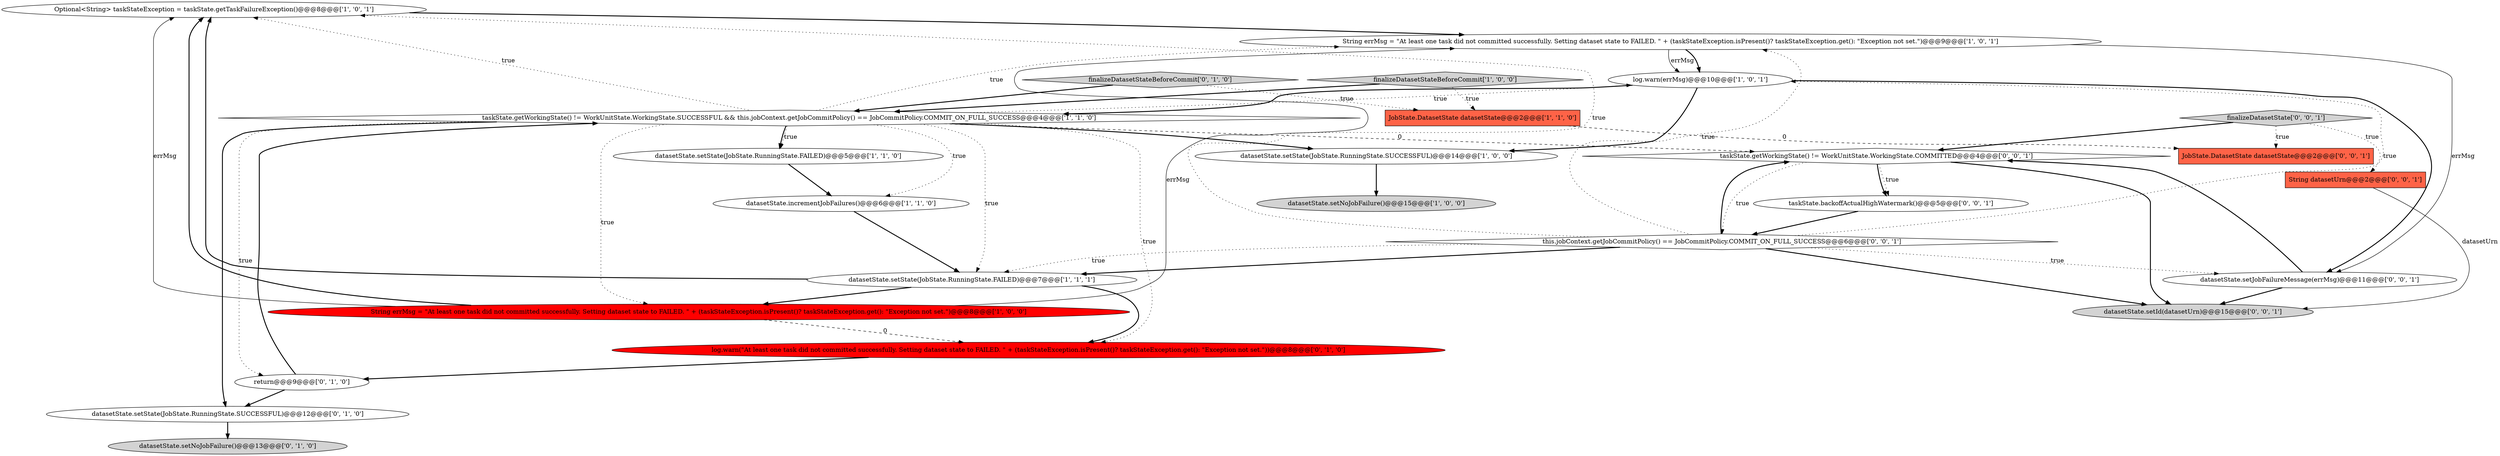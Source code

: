 digraph {
3 [style = filled, label = "Optional<String> taskStateException = taskState.getTaskFailureException()@@@8@@@['1', '0', '1']", fillcolor = white, shape = ellipse image = "AAA0AAABBB1BBB"];
18 [style = filled, label = "finalizeDatasetState['0', '0', '1']", fillcolor = lightgray, shape = diamond image = "AAA0AAABBB3BBB"];
10 [style = filled, label = "datasetState.setState(JobState.RunningState.FAILED)@@@5@@@['1', '1', '0']", fillcolor = white, shape = ellipse image = "AAA0AAABBB1BBB"];
24 [style = filled, label = "taskState.backoffActualHighWatermark()@@@5@@@['0', '0', '1']", fillcolor = white, shape = ellipse image = "AAA0AAABBB3BBB"];
8 [style = filled, label = "String errMsg = \"At least one task did not committed successfully. Setting dataset state to FAILED. \" + (taskStateException.isPresent()? taskStateException.get(): \"Exception not set.\")@@@8@@@['1', '0', '0']", fillcolor = red, shape = ellipse image = "AAA1AAABBB1BBB"];
14 [style = filled, label = "log.warn(\"At least one task did not committed successfully. Setting dataset state to FAILED. \" + (taskStateException.isPresent()? taskStateException.get(): \"Exception not set.\"))@@@8@@@['0', '1', '0']", fillcolor = red, shape = ellipse image = "AAA1AAABBB2BBB"];
9 [style = filled, label = "datasetState.setNoJobFailure()@@@15@@@['1', '0', '0']", fillcolor = lightgray, shape = ellipse image = "AAA0AAABBB1BBB"];
1 [style = filled, label = "datasetState.incrementJobFailures()@@@6@@@['1', '1', '0']", fillcolor = white, shape = ellipse image = "AAA0AAABBB1BBB"];
13 [style = filled, label = "datasetState.setState(JobState.RunningState.SUCCESSFUL)@@@12@@@['0', '1', '0']", fillcolor = white, shape = ellipse image = "AAA0AAABBB2BBB"];
5 [style = filled, label = "datasetState.setState(JobState.RunningState.SUCCESSFUL)@@@14@@@['1', '0', '0']", fillcolor = white, shape = ellipse image = "AAA0AAABBB1BBB"];
12 [style = filled, label = "return@@@9@@@['0', '1', '0']", fillcolor = white, shape = ellipse image = "AAA0AAABBB2BBB"];
11 [style = filled, label = "JobState.DatasetState datasetState@@@2@@@['1', '1', '0']", fillcolor = tomato, shape = box image = "AAA0AAABBB1BBB"];
0 [style = filled, label = "taskState.getWorkingState() != WorkUnitState.WorkingState.SUCCESSFUL && this.jobContext.getJobCommitPolicy() == JobCommitPolicy.COMMIT_ON_FULL_SUCCESS@@@4@@@['1', '1', '0']", fillcolor = white, shape = diamond image = "AAA0AAABBB1BBB"];
7 [style = filled, label = "String errMsg = \"At least one task did not committed successfully. Setting dataset state to FAILED. \" + (taskStateException.isPresent()? taskStateException.get(): \"Exception not set.\")@@@9@@@['1', '0', '1']", fillcolor = white, shape = ellipse image = "AAA0AAABBB1BBB"];
20 [style = filled, label = "String datasetUrn@@@2@@@['0', '0', '1']", fillcolor = tomato, shape = box image = "AAA0AAABBB3BBB"];
15 [style = filled, label = "datasetState.setNoJobFailure()@@@13@@@['0', '1', '0']", fillcolor = lightgray, shape = ellipse image = "AAA0AAABBB2BBB"];
4 [style = filled, label = "log.warn(errMsg)@@@10@@@['1', '0', '1']", fillcolor = white, shape = ellipse image = "AAA0AAABBB1BBB"];
6 [style = filled, label = "finalizeDatasetStateBeforeCommit['1', '0', '0']", fillcolor = lightgray, shape = diamond image = "AAA0AAABBB1BBB"];
16 [style = filled, label = "finalizeDatasetStateBeforeCommit['0', '1', '0']", fillcolor = lightgray, shape = diamond image = "AAA0AAABBB2BBB"];
22 [style = filled, label = "datasetState.setJobFailureMessage(errMsg)@@@11@@@['0', '0', '1']", fillcolor = white, shape = ellipse image = "AAA0AAABBB3BBB"];
23 [style = filled, label = "JobState.DatasetState datasetState@@@2@@@['0', '0', '1']", fillcolor = tomato, shape = box image = "AAA0AAABBB3BBB"];
21 [style = filled, label = "this.jobContext.getJobCommitPolicy() == JobCommitPolicy.COMMIT_ON_FULL_SUCCESS@@@6@@@['0', '0', '1']", fillcolor = white, shape = diamond image = "AAA0AAABBB3BBB"];
19 [style = filled, label = "datasetState.setId(datasetUrn)@@@15@@@['0', '0', '1']", fillcolor = lightgray, shape = ellipse image = "AAA0AAABBB3BBB"];
2 [style = filled, label = "datasetState.setState(JobState.RunningState.FAILED)@@@7@@@['1', '1', '1']", fillcolor = white, shape = ellipse image = "AAA0AAABBB1BBB"];
17 [style = filled, label = "taskState.getWorkingState() != WorkUnitState.WorkingState.COMMITTED@@@4@@@['0', '0', '1']", fillcolor = white, shape = diamond image = "AAA0AAABBB3BBB"];
0->12 [style = dotted, label="true"];
16->0 [style = bold, label=""];
8->3 [style = solid, label="errMsg"];
0->13 [style = bold, label=""];
5->9 [style = bold, label=""];
21->19 [style = bold, label=""];
22->19 [style = bold, label=""];
0->10 [style = dotted, label="true"];
7->22 [style = solid, label="errMsg"];
2->3 [style = bold, label=""];
0->4 [style = dotted, label="true"];
8->3 [style = bold, label=""];
8->7 [style = solid, label="errMsg"];
18->17 [style = bold, label=""];
21->2 [style = dotted, label="true"];
21->22 [style = dotted, label="true"];
11->23 [style = dashed, label="0"];
7->4 [style = solid, label="errMsg"];
6->0 [style = bold, label=""];
7->4 [style = bold, label=""];
18->20 [style = dotted, label="true"];
8->14 [style = dashed, label="0"];
12->0 [style = bold, label=""];
21->4 [style = dotted, label="true"];
0->17 [style = dashed, label="0"];
17->19 [style = bold, label=""];
4->0 [style = bold, label=""];
21->2 [style = bold, label=""];
0->8 [style = dotted, label="true"];
12->13 [style = bold, label=""];
0->10 [style = bold, label=""];
17->24 [style = bold, label=""];
20->19 [style = solid, label="datasetUrn"];
3->7 [style = bold, label=""];
24->21 [style = bold, label=""];
14->12 [style = bold, label=""];
2->14 [style = bold, label=""];
0->1 [style = dotted, label="true"];
21->7 [style = dotted, label="true"];
21->3 [style = dotted, label="true"];
22->17 [style = bold, label=""];
0->14 [style = dotted, label="true"];
1->2 [style = bold, label=""];
13->15 [style = bold, label=""];
0->3 [style = dotted, label="true"];
0->2 [style = dotted, label="true"];
0->7 [style = dotted, label="true"];
6->11 [style = dotted, label="true"];
10->1 [style = bold, label=""];
16->11 [style = dotted, label="true"];
17->21 [style = dotted, label="true"];
4->5 [style = bold, label=""];
21->17 [style = bold, label=""];
4->22 [style = bold, label=""];
17->24 [style = dotted, label="true"];
2->8 [style = bold, label=""];
0->5 [style = bold, label=""];
18->23 [style = dotted, label="true"];
}
